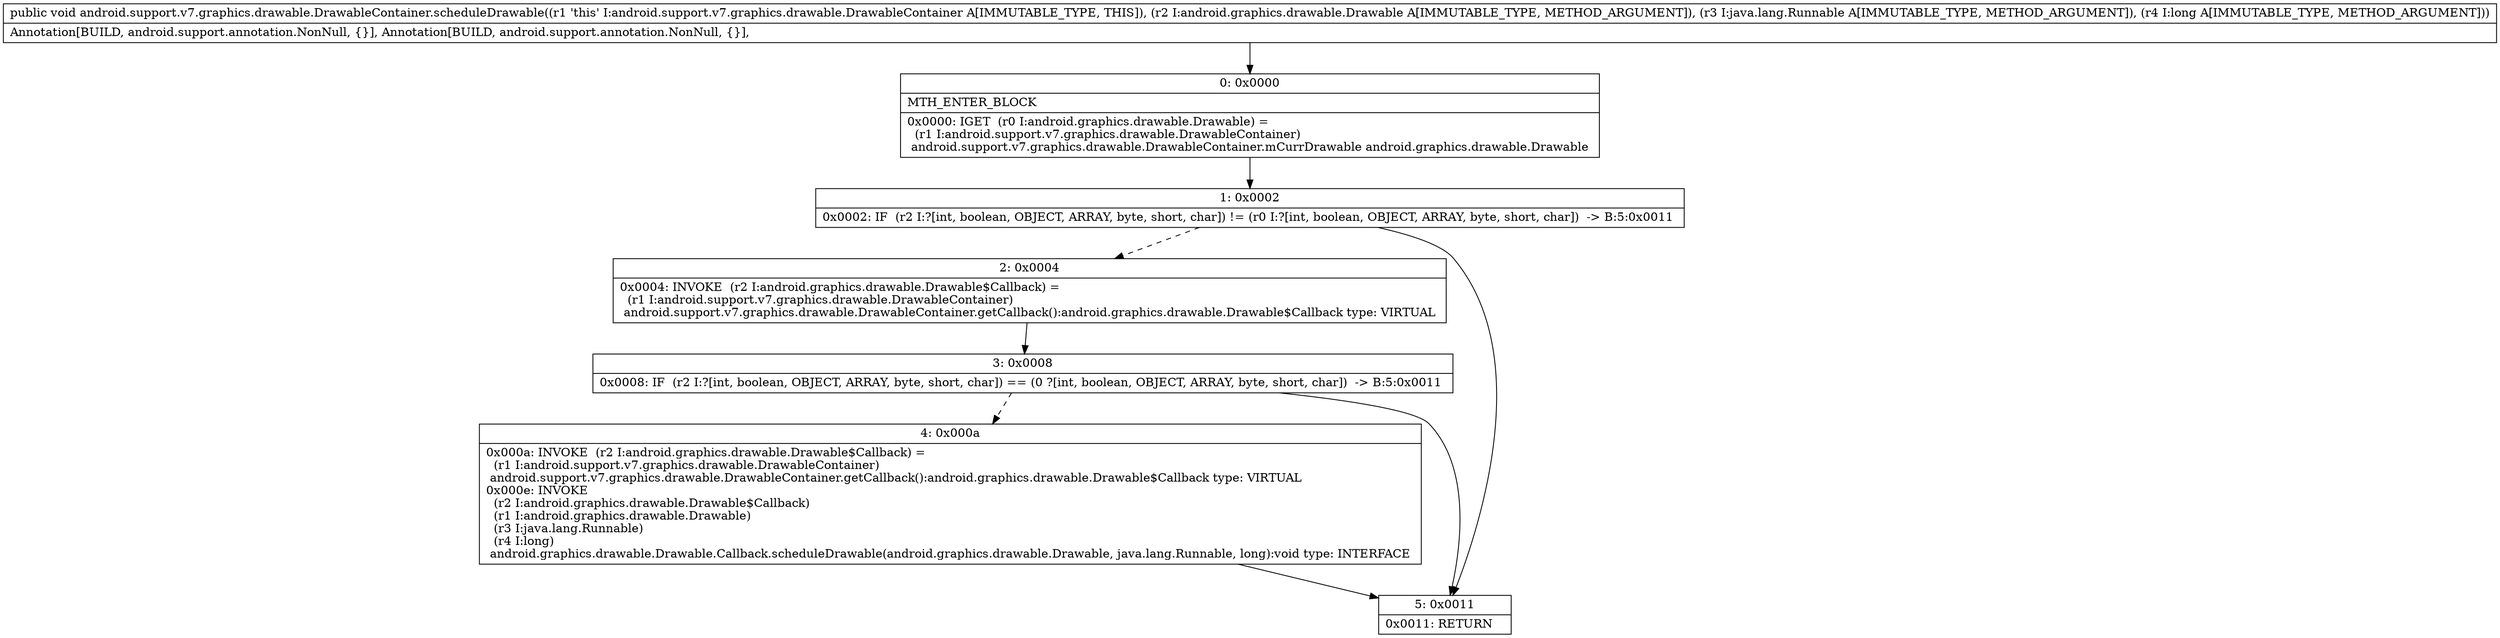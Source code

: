 digraph "CFG forandroid.support.v7.graphics.drawable.DrawableContainer.scheduleDrawable(Landroid\/graphics\/drawable\/Drawable;Ljava\/lang\/Runnable;J)V" {
Node_0 [shape=record,label="{0\:\ 0x0000|MTH_ENTER_BLOCK\l|0x0000: IGET  (r0 I:android.graphics.drawable.Drawable) = \l  (r1 I:android.support.v7.graphics.drawable.DrawableContainer)\l android.support.v7.graphics.drawable.DrawableContainer.mCurrDrawable android.graphics.drawable.Drawable \l}"];
Node_1 [shape=record,label="{1\:\ 0x0002|0x0002: IF  (r2 I:?[int, boolean, OBJECT, ARRAY, byte, short, char]) != (r0 I:?[int, boolean, OBJECT, ARRAY, byte, short, char])  \-\> B:5:0x0011 \l}"];
Node_2 [shape=record,label="{2\:\ 0x0004|0x0004: INVOKE  (r2 I:android.graphics.drawable.Drawable$Callback) = \l  (r1 I:android.support.v7.graphics.drawable.DrawableContainer)\l android.support.v7.graphics.drawable.DrawableContainer.getCallback():android.graphics.drawable.Drawable$Callback type: VIRTUAL \l}"];
Node_3 [shape=record,label="{3\:\ 0x0008|0x0008: IF  (r2 I:?[int, boolean, OBJECT, ARRAY, byte, short, char]) == (0 ?[int, boolean, OBJECT, ARRAY, byte, short, char])  \-\> B:5:0x0011 \l}"];
Node_4 [shape=record,label="{4\:\ 0x000a|0x000a: INVOKE  (r2 I:android.graphics.drawable.Drawable$Callback) = \l  (r1 I:android.support.v7.graphics.drawable.DrawableContainer)\l android.support.v7.graphics.drawable.DrawableContainer.getCallback():android.graphics.drawable.Drawable$Callback type: VIRTUAL \l0x000e: INVOKE  \l  (r2 I:android.graphics.drawable.Drawable$Callback)\l  (r1 I:android.graphics.drawable.Drawable)\l  (r3 I:java.lang.Runnable)\l  (r4 I:long)\l android.graphics.drawable.Drawable.Callback.scheduleDrawable(android.graphics.drawable.Drawable, java.lang.Runnable, long):void type: INTERFACE \l}"];
Node_5 [shape=record,label="{5\:\ 0x0011|0x0011: RETURN   \l}"];
MethodNode[shape=record,label="{public void android.support.v7.graphics.drawable.DrawableContainer.scheduleDrawable((r1 'this' I:android.support.v7.graphics.drawable.DrawableContainer A[IMMUTABLE_TYPE, THIS]), (r2 I:android.graphics.drawable.Drawable A[IMMUTABLE_TYPE, METHOD_ARGUMENT]), (r3 I:java.lang.Runnable A[IMMUTABLE_TYPE, METHOD_ARGUMENT]), (r4 I:long A[IMMUTABLE_TYPE, METHOD_ARGUMENT]))  | Annotation[BUILD, android.support.annotation.NonNull, \{\}], Annotation[BUILD, android.support.annotation.NonNull, \{\}], \l}"];
MethodNode -> Node_0;
Node_0 -> Node_1;
Node_1 -> Node_2[style=dashed];
Node_1 -> Node_5;
Node_2 -> Node_3;
Node_3 -> Node_4[style=dashed];
Node_3 -> Node_5;
Node_4 -> Node_5;
}

